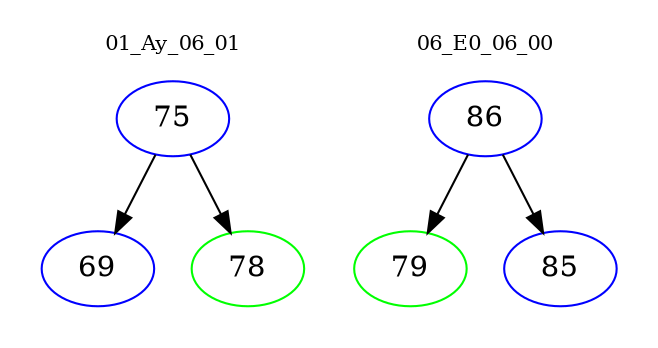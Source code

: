 digraph{
subgraph cluster_0 {
color = white
label = "01_Ay_06_01";
fontsize=10;
T0_75 [label="75", color="blue"]
T0_75 -> T0_69 [color="black"]
T0_69 [label="69", color="blue"]
T0_75 -> T0_78 [color="black"]
T0_78 [label="78", color="green"]
}
subgraph cluster_1 {
color = white
label = "06_E0_06_00";
fontsize=10;
T1_86 [label="86", color="blue"]
T1_86 -> T1_79 [color="black"]
T1_79 [label="79", color="green"]
T1_86 -> T1_85 [color="black"]
T1_85 [label="85", color="blue"]
}
}
